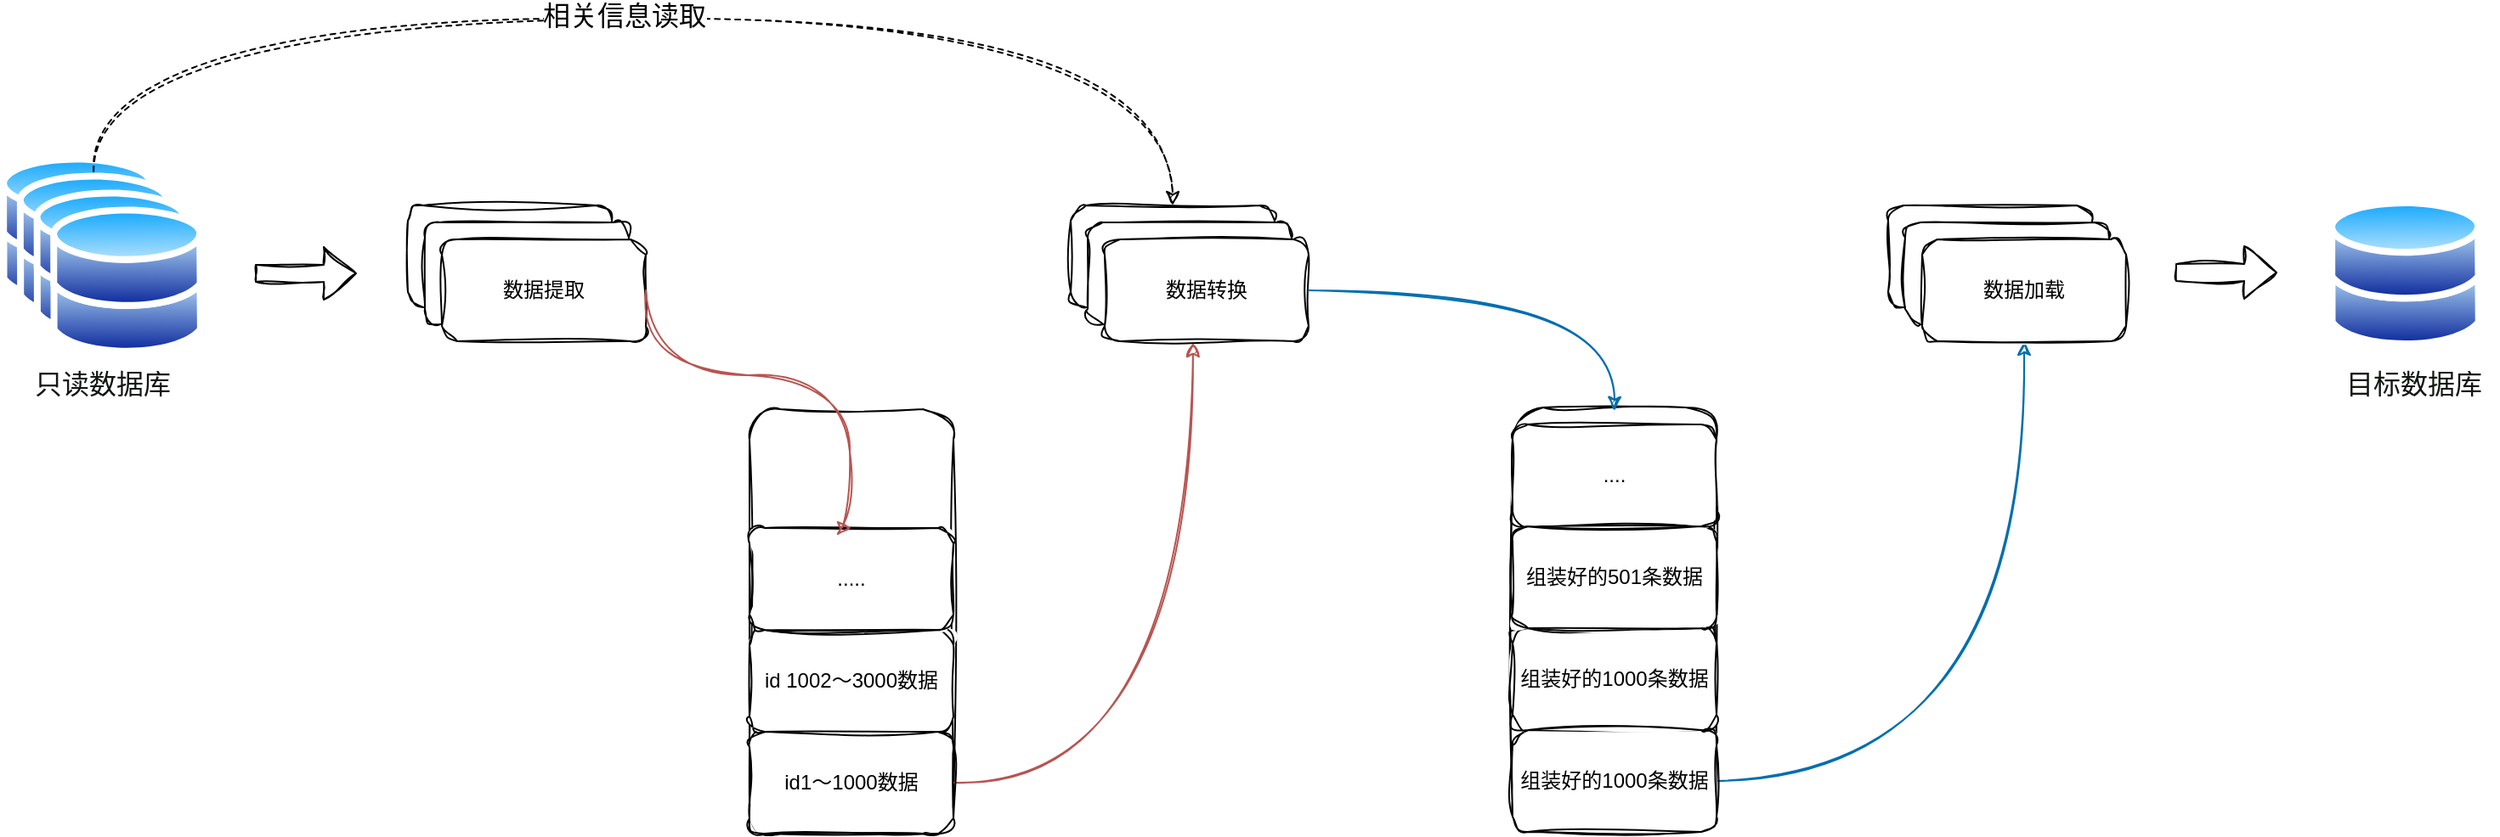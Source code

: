 <mxfile>
    <diagram id="0WOPJTrIAdzrLueGacQA" name="第 1 页">
        <mxGraphModel dx="2532" dy="731" grid="0" gridSize="10" guides="1" tooltips="1" connect="1" arrows="0" fold="1" page="1" pageScale="1" pageWidth="1400" pageHeight="850" background="#ffffff" math="1" shadow="0">
            <root>
                <mxCell id="0"/>
                <mxCell id="1" parent="0"/>
                <mxCell id="43" value="" style="group;sketch=1;curveFitting=1;jiggle=2;" parent="1" vertex="1" connectable="0">
                    <mxGeometry x="-10" y="280" width="120" height="120" as="geometry"/>
                </mxCell>
                <mxCell id="39" value="" style="aspect=fixed;perimeter=ellipsePerimeter;html=1;align=center;shadow=0;dashed=0;spacingTop=3;image;image=img/lib/active_directory/databases.svg;sketch=1;curveFitting=1;jiggle=2;" parent="43" vertex="1">
                    <mxGeometry width="90.453" height="88.641" as="geometry"/>
                </mxCell>
                <mxCell id="40" value="" style="aspect=fixed;perimeter=ellipsePerimeter;html=1;align=center;shadow=0;dashed=0;spacingTop=3;image;image=img/lib/active_directory/databases.svg;sketch=1;curveFitting=1;jiggle=2;" parent="43" vertex="1">
                    <mxGeometry x="9.849" y="10" width="90.453" height="88.641" as="geometry"/>
                </mxCell>
                <mxCell id="41" value="" style="aspect=fixed;perimeter=ellipsePerimeter;html=1;align=center;shadow=0;dashed=0;spacingTop=3;image;image=img/lib/active_directory/databases.svg;sketch=1;curveFitting=1;jiggle=2;" parent="43" vertex="1">
                    <mxGeometry x="19.698" y="20" width="90.453" height="88.641" as="geometry"/>
                </mxCell>
                <mxCell id="42" value="" style="aspect=fixed;perimeter=ellipsePerimeter;html=1;align=center;shadow=0;dashed=0;spacingTop=3;image;image=img/lib/active_directory/databases.svg;sketch=1;curveFitting=1;jiggle=2;" parent="43" vertex="1">
                    <mxGeometry x="29.547" y="30" width="90.453" height="88.641" as="geometry"/>
                </mxCell>
                <mxCell id="44" value="" style="group;sketch=1;curveFitting=1;jiggle=2;" parent="1" vertex="1" connectable="0">
                    <mxGeometry x="230" y="310" width="140" height="80" as="geometry"/>
                </mxCell>
                <mxCell id="36" value="" style="rounded=1;whiteSpace=wrap;html=1;sketch=1;curveFitting=1;jiggle=2;" parent="44" vertex="1">
                    <mxGeometry width="120" height="60" as="geometry"/>
                </mxCell>
                <mxCell id="37" value="" style="rounded=1;whiteSpace=wrap;html=1;sketch=1;curveFitting=1;jiggle=2;" parent="44" vertex="1">
                    <mxGeometry x="10" y="10" width="120" height="60" as="geometry"/>
                </mxCell>
                <mxCell id="38" value="数据提取" style="rounded=1;whiteSpace=wrap;html=1;sketch=1;curveFitting=1;jiggle=2;" parent="44" vertex="1">
                    <mxGeometry x="20" y="20" width="120" height="60" as="geometry"/>
                </mxCell>
                <mxCell id="47" value="" style="shape=flexArrow;endArrow=classic;html=1;sketch=1;curveFitting=1;jiggle=2;" parent="1" edge="1">
                    <mxGeometry width="50" height="50" relative="1" as="geometry">
                        <mxPoint x="140" y="350" as="sourcePoint"/>
                        <mxPoint x="200" y="350" as="targetPoint"/>
                    </mxGeometry>
                </mxCell>
                <mxCell id="49" value="" style="rounded=1;whiteSpace=wrap;html=1;sketch=1;curveFitting=1;jiggle=2;" parent="1" vertex="1">
                    <mxGeometry x="431" y="430" width="120" height="250" as="geometry"/>
                </mxCell>
                <mxCell id="67" style="edgeStyle=orthogonalEdgeStyle;html=1;entryX=0.433;entryY=1.017;entryDx=0;entryDy=0;entryPerimeter=0;curved=1;fillColor=#f8cecc;strokeColor=#b85450;sketch=1;curveFitting=1;jiggle=2;" parent="1" source="50" target="62" edge="1">
                    <mxGeometry relative="1" as="geometry"/>
                </mxCell>
                <mxCell id="50" value="id1～1000数据" style="rounded=1;whiteSpace=wrap;html=1;sketch=1;curveFitting=1;jiggle=2;" parent="1" vertex="1">
                    <mxGeometry x="431" y="620" width="120" height="60" as="geometry"/>
                </mxCell>
                <mxCell id="51" value="id 1002～3000数据" style="rounded=1;whiteSpace=wrap;html=1;sketch=1;curveFitting=1;jiggle=2;" parent="1" vertex="1">
                    <mxGeometry x="431" y="560" width="120" height="60" as="geometry"/>
                </mxCell>
                <mxCell id="52" value="....." style="rounded=1;whiteSpace=wrap;html=1;sketch=1;curveFitting=1;jiggle=2;" parent="1" vertex="1">
                    <mxGeometry x="431" y="500" width="120" height="60" as="geometry"/>
                </mxCell>
                <mxCell id="59" value="" style="group;sketch=1;curveFitting=1;jiggle=2;" parent="1" vertex="1" connectable="0">
                    <mxGeometry x="620" y="310" width="140" height="80" as="geometry"/>
                </mxCell>
                <mxCell id="60" value="" style="rounded=1;whiteSpace=wrap;html=1;sketch=1;curveFitting=1;jiggle=2;" parent="59" vertex="1">
                    <mxGeometry width="120" height="60" as="geometry"/>
                </mxCell>
                <mxCell id="61" value="" style="rounded=1;whiteSpace=wrap;html=1;sketch=1;curveFitting=1;jiggle=2;" parent="59" vertex="1">
                    <mxGeometry x="10" y="10" width="120" height="60" as="geometry"/>
                </mxCell>
                <mxCell id="62" value="数据转换" style="rounded=1;whiteSpace=wrap;html=1;sketch=1;curveFitting=1;jiggle=2;" parent="59" vertex="1">
                    <mxGeometry x="20" y="20" width="120" height="60" as="geometry"/>
                </mxCell>
                <mxCell id="65" style="edgeStyle=orthogonalEdgeStyle;html=1;exitX=1;exitY=0.5;exitDx=0;exitDy=0;entryX=0.5;entryY=0;entryDx=0;entryDy=0;curved=1;fillColor=#f8cecc;strokeColor=#b85450;sketch=1;curveFitting=1;jiggle=2;" parent="1" source="38" target="52" edge="1">
                    <mxGeometry relative="1" as="geometry">
                        <Array as="points">
                            <mxPoint x="370" y="410"/>
                            <mxPoint x="490" y="410"/>
                        </Array>
                    </mxGeometry>
                </mxCell>
                <mxCell id="80" style="edgeStyle=orthogonalEdgeStyle;curved=1;html=1;entryX=0.5;entryY=1;entryDx=0;entryDy=0;fontSize=16;fillColor=#1ba1e2;strokeColor=#006EAF;sketch=1;curveFitting=1;jiggle=2;" parent="1" source="69" target="78" edge="1">
                    <mxGeometry relative="1" as="geometry"/>
                </mxCell>
                <mxCell id="72" style="edgeStyle=orthogonalEdgeStyle;curved=1;html=1;entryX=0.5;entryY=0;entryDx=0;entryDy=0;dashed=1;sketch=1;curveFitting=1;jiggle=2;" parent="1" source="40" target="60" edge="1">
                    <mxGeometry relative="1" as="geometry">
                        <Array as="points">
                            <mxPoint x="45" y="200"/>
                            <mxPoint x="680" y="200"/>
                        </Array>
                    </mxGeometry>
                </mxCell>
                <mxCell id="73" value="&lt;font style=&quot;font-size: 16px;&quot;&gt;相关信息读取&lt;/font&gt;" style="edgeLabel;html=1;align=center;verticalAlign=middle;resizable=0;points=[];sketch=1;curveFitting=1;jiggle=2;" parent="72" vertex="1" connectable="0">
                    <mxGeometry x="-0.037" y="2" relative="1" as="geometry">
                        <mxPoint as="offset"/>
                    </mxGeometry>
                </mxCell>
                <mxCell id="75" value="" style="group;sketch=1;curveFitting=1;jiggle=2;" parent="1" vertex="1" connectable="0">
                    <mxGeometry x="1101" y="310" width="140" height="80" as="geometry"/>
                </mxCell>
                <mxCell id="76" value="" style="rounded=1;whiteSpace=wrap;html=1;sketch=1;curveFitting=1;jiggle=2;" parent="75" vertex="1">
                    <mxGeometry width="120" height="60" as="geometry"/>
                </mxCell>
                <mxCell id="77" value="" style="rounded=1;whiteSpace=wrap;html=1;sketch=1;curveFitting=1;jiggle=2;" parent="75" vertex="1">
                    <mxGeometry x="10" y="10" width="120" height="60" as="geometry"/>
                </mxCell>
                <mxCell id="78" value="数据加载" style="rounded=1;whiteSpace=wrap;html=1;sketch=1;curveFitting=1;jiggle=2;" parent="75" vertex="1">
                    <mxGeometry x="20" y="20" width="120" height="60" as="geometry"/>
                </mxCell>
                <mxCell id="82" value="" style="aspect=fixed;perimeter=ellipsePerimeter;html=1;align=center;shadow=0;dashed=0;spacingTop=3;image;image=img/lib/active_directory/databases.svg;imageBackground=default;sketch=1;curveFitting=1;jiggle=2;" parent="1" vertex="1">
                    <mxGeometry x="1359.997" y="305.68" width="90.453" height="88.641" as="geometry"/>
                </mxCell>
                <mxCell id="86" value="" style="shape=flexArrow;endArrow=classic;html=1;sketch=1;curveFitting=1;jiggle=2;" parent="1" edge="1">
                    <mxGeometry width="50" height="50" relative="1" as="geometry">
                        <mxPoint x="1270" y="349.5" as="sourcePoint"/>
                        <mxPoint x="1330" y="349.5" as="targetPoint"/>
                    </mxGeometry>
                </mxCell>
                <mxCell id="87" value="只读数据库" style="text;html=1;align=center;verticalAlign=middle;resizable=0;points=[];autosize=1;fontSize=16;labelBackgroundColor=none;labelBorderColor=none;fontColor=#121712;sketch=1;curveFitting=1;jiggle=2;" parent="1" vertex="1">
                    <mxGeometry y="400" width="100" height="30" as="geometry"/>
                </mxCell>
                <mxCell id="88" value="目标数据库" style="text;html=1;align=center;verticalAlign=middle;resizable=0;points=[];autosize=1;fontSize=16;labelBackgroundColor=none;labelBorderColor=none;fontColor=#121712;sketch=1;curveFitting=1;jiggle=2;" parent="1" vertex="1">
                    <mxGeometry x="1360" y="400" width="100" height="30" as="geometry"/>
                </mxCell>
                <mxCell id="89" value="" style="group;sketch=1;curveFitting=1;jiggle=2;" parent="1" vertex="1" connectable="0">
                    <mxGeometry x="880" y="429" width="120" height="250" as="geometry"/>
                </mxCell>
                <mxCell id="68" value="" style="rounded=1;whiteSpace=wrap;html=1;sketch=1;curveFitting=1;jiggle=2;" parent="89" vertex="1">
                    <mxGeometry width="120" height="250" as="geometry"/>
                </mxCell>
                <mxCell id="69" value="组装好的1000条数据" style="rounded=1;whiteSpace=wrap;html=1;sketch=1;curveFitting=1;jiggle=2;" parent="89" vertex="1">
                    <mxGeometry y="190" width="120" height="60" as="geometry"/>
                </mxCell>
                <mxCell id="70" value="组装好的1000条数据" style="rounded=1;whiteSpace=wrap;html=1;sketch=1;curveFitting=1;jiggle=2;" parent="89" vertex="1">
                    <mxGeometry y="130" width="120" height="60" as="geometry"/>
                </mxCell>
                <mxCell id="71" value="组装好的501条数据" style="rounded=1;whiteSpace=wrap;html=1;sketch=1;curveFitting=1;jiggle=2;" parent="89" vertex="1">
                    <mxGeometry y="70" width="120" height="60" as="geometry"/>
                </mxCell>
                <mxCell id="74" value="...." style="rounded=1;whiteSpace=wrap;html=1;sketch=1;curveFitting=1;jiggle=2;" parent="89" vertex="1">
                    <mxGeometry y="10" width="120" height="60" as="geometry"/>
                </mxCell>
                <mxCell id="79" style="edgeStyle=orthogonalEdgeStyle;curved=1;html=1;fontSize=16;fillColor=#1ba1e2;strokeColor=#006EAF;sketch=1;curveFitting=1;jiggle=2;" parent="1" source="62" edge="1">
                    <mxGeometry relative="1" as="geometry">
                        <mxPoint x="940" y="431" as="targetPoint"/>
                    </mxGeometry>
                </mxCell>
            </root>
        </mxGraphModel>
    </diagram>
</mxfile>